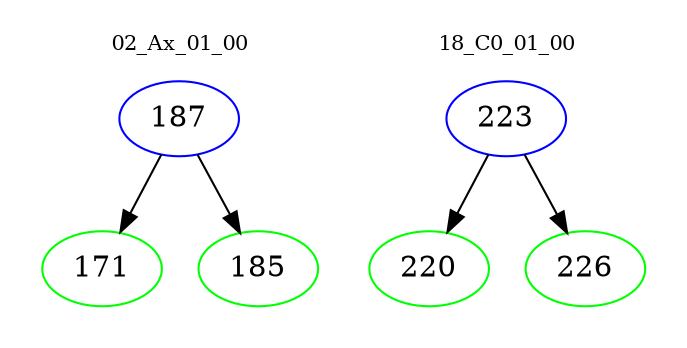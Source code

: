 digraph{
subgraph cluster_0 {
color = white
label = "02_Ax_01_00";
fontsize=10;
T0_187 [label="187", color="blue"]
T0_187 -> T0_171 [color="black"]
T0_171 [label="171", color="green"]
T0_187 -> T0_185 [color="black"]
T0_185 [label="185", color="green"]
}
subgraph cluster_1 {
color = white
label = "18_C0_01_00";
fontsize=10;
T1_223 [label="223", color="blue"]
T1_223 -> T1_220 [color="black"]
T1_220 [label="220", color="green"]
T1_223 -> T1_226 [color="black"]
T1_226 [label="226", color="green"]
}
}
